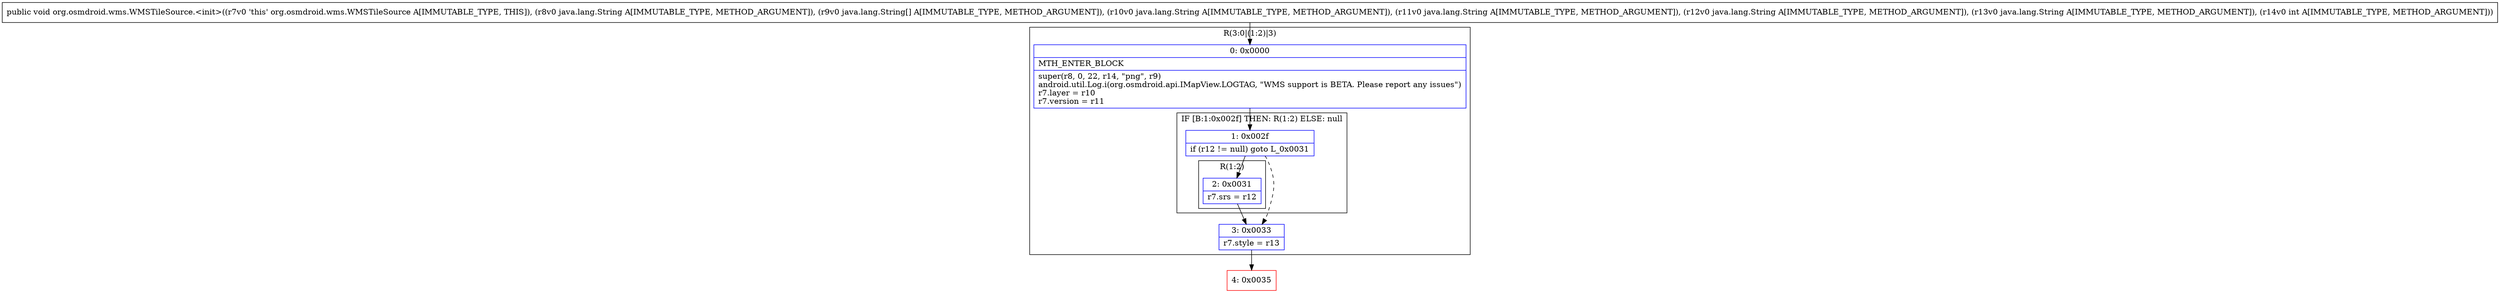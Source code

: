 digraph "CFG fororg.osmdroid.wms.WMSTileSource.\<init\>(Ljava\/lang\/String;[Ljava\/lang\/String;Ljava\/lang\/String;Ljava\/lang\/String;Ljava\/lang\/String;Ljava\/lang\/String;I)V" {
subgraph cluster_Region_65616689 {
label = "R(3:0|(1:2)|3)";
node [shape=record,color=blue];
Node_0 [shape=record,label="{0\:\ 0x0000|MTH_ENTER_BLOCK\l|super(r8, 0, 22, r14, \"png\", r9)\landroid.util.Log.i(org.osmdroid.api.IMapView.LOGTAG, \"WMS support is BETA. Please report any issues\")\lr7.layer = r10\lr7.version = r11\l}"];
subgraph cluster_IfRegion_498968853 {
label = "IF [B:1:0x002f] THEN: R(1:2) ELSE: null";
node [shape=record,color=blue];
Node_1 [shape=record,label="{1\:\ 0x002f|if (r12 != null) goto L_0x0031\l}"];
subgraph cluster_Region_1859039274 {
label = "R(1:2)";
node [shape=record,color=blue];
Node_2 [shape=record,label="{2\:\ 0x0031|r7.srs = r12\l}"];
}
}
Node_3 [shape=record,label="{3\:\ 0x0033|r7.style = r13\l}"];
}
Node_4 [shape=record,color=red,label="{4\:\ 0x0035}"];
MethodNode[shape=record,label="{public void org.osmdroid.wms.WMSTileSource.\<init\>((r7v0 'this' org.osmdroid.wms.WMSTileSource A[IMMUTABLE_TYPE, THIS]), (r8v0 java.lang.String A[IMMUTABLE_TYPE, METHOD_ARGUMENT]), (r9v0 java.lang.String[] A[IMMUTABLE_TYPE, METHOD_ARGUMENT]), (r10v0 java.lang.String A[IMMUTABLE_TYPE, METHOD_ARGUMENT]), (r11v0 java.lang.String A[IMMUTABLE_TYPE, METHOD_ARGUMENT]), (r12v0 java.lang.String A[IMMUTABLE_TYPE, METHOD_ARGUMENT]), (r13v0 java.lang.String A[IMMUTABLE_TYPE, METHOD_ARGUMENT]), (r14v0 int A[IMMUTABLE_TYPE, METHOD_ARGUMENT])) }"];
MethodNode -> Node_0;
Node_0 -> Node_1;
Node_1 -> Node_2;
Node_1 -> Node_3[style=dashed];
Node_2 -> Node_3;
Node_3 -> Node_4;
}

